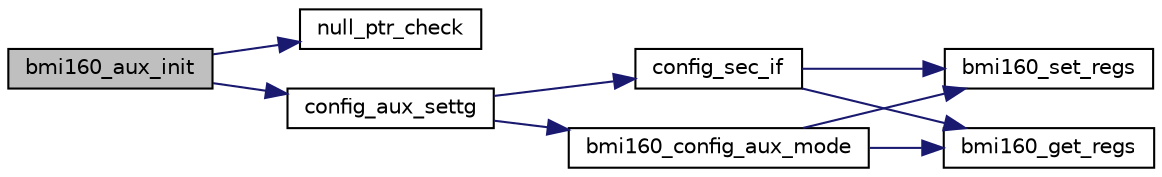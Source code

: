 digraph "bmi160_aux_init"
{
  edge [fontname="Helvetica",fontsize="10",labelfontname="Helvetica",labelfontsize="10"];
  node [fontname="Helvetica",fontsize="10",shape=record];
  rankdir="LR";
  Node1 [label="bmi160_aux_init",height=0.2,width=0.4,color="black", fillcolor="grey75", style="filled", fontcolor="black"];
  Node1 -> Node2 [color="midnightblue",fontsize="10",style="solid",fontname="Helvetica"];
  Node2 [label="null_ptr_check",height=0.2,width=0.4,color="black", fillcolor="white", style="filled",URL="$bmi160_8c.html#a7c59ba614abc7775f4bfcf6bf6dc3f0e",tooltip="This API is used to validate the device structure pointer for null conditions. "];
  Node1 -> Node3 [color="midnightblue",fontsize="10",style="solid",fontname="Helvetica"];
  Node3 [label="config_aux_settg",height=0.2,width=0.4,color="black", fillcolor="white", style="filled",URL="$bmi160_8c.html#ab5a47e94f820032711a8cfed16a04c93",tooltip="This API configure the settings of auxiliary sensor. "];
  Node3 -> Node4 [color="midnightblue",fontsize="10",style="solid",fontname="Helvetica"];
  Node4 [label="config_sec_if",height=0.2,width=0.4,color="black", fillcolor="white", style="filled",URL="$bmi160_8c.html#a78859f2721d03969b80165e3536e063d",tooltip="This API enable the external mode configuration. "];
  Node4 -> Node5 [color="midnightblue",fontsize="10",style="solid",fontname="Helvetica"];
  Node5 [label="bmi160_set_regs",height=0.2,width=0.4,color="black", fillcolor="white", style="filled",URL="$bmi160_8c.html#a5bea435582a9fdb2c331f64b61e0d6c5",tooltip="This API writes the given data to the register address of sensor. "];
  Node4 -> Node6 [color="midnightblue",fontsize="10",style="solid",fontname="Helvetica"];
  Node6 [label="bmi160_get_regs",height=0.2,width=0.4,color="black", fillcolor="white", style="filled",URL="$bmi160_8c.html#a9bebc4a575526f49e625a87de9478e04",tooltip="This API reads the data from the given register address of sensor. "];
  Node3 -> Node7 [color="midnightblue",fontsize="10",style="solid",fontname="Helvetica"];
  Node7 [label="bmi160_config_aux_mode",height=0.2,width=0.4,color="black", fillcolor="white", style="filled",URL="$bmi160_8c.html#a1a57c45da550b97a5361e84b12f2d2a4",tooltip="This API configures the 0x4C register and settings like Auxiliary sensor manual enable/ disable and a..."];
  Node7 -> Node6 [color="midnightblue",fontsize="10",style="solid",fontname="Helvetica"];
  Node7 -> Node5 [color="midnightblue",fontsize="10",style="solid",fontname="Helvetica"];
}
